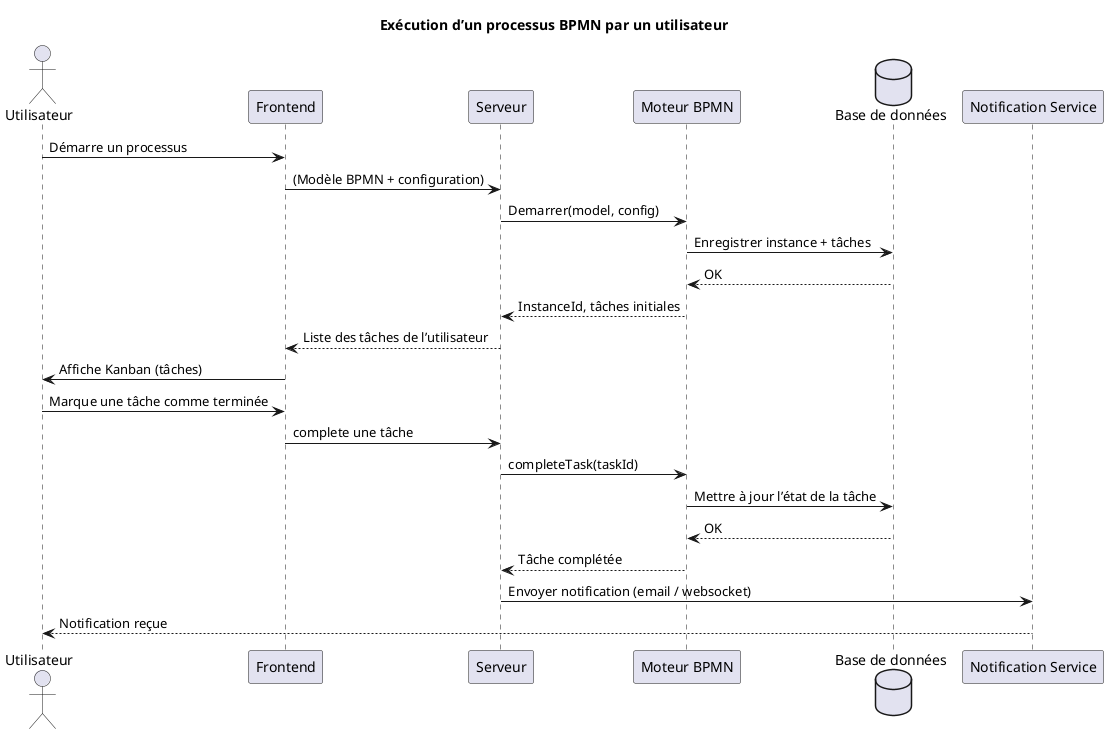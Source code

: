 @startuml
title Exécution d’un processus BPMN par un utilisateur
actor Utilisateur as User
participant "Frontend" as FE
participant "Serveur" as BE
participant "Moteur BPMN" as Engine
database "Base de données" as DB
participant "Notification Service" as Notif

User -> FE: Démarre un processus
FE -> BE:  (Modèle BPMN + configuration)
BE -> Engine: Demarrer(model, config)
Engine -> DB: Enregistrer instance + tâches
DB --> Engine: OK
Engine --> BE: InstanceId, tâches initiales
BE --> FE: Liste des tâches de l’utilisateur
FE -> User: Affiche Kanban (tâches)

User -> FE: Marque une tâche comme terminée
FE -> BE:  complete une tâche
BE -> Engine: completeTask(taskId)
Engine -> DB: Mettre à jour l’état de la tâche
DB --> Engine: OK
Engine --> BE: Tâche complétée
BE -> Notif: Envoyer notification (email / websocket)
Notif --> User: Notification reçue

@enduml